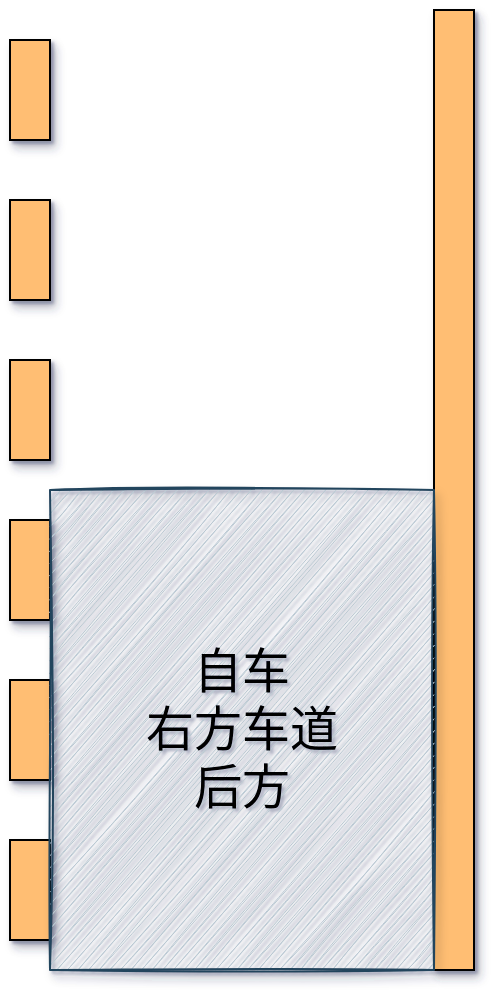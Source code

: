 <mxfile version="20.0.1" type="github">
  <diagram id="zRpgoigiP1IDF4QAEYAz" name="Page-1">
    <mxGraphModel dx="1127" dy="683" grid="1" gridSize="10" guides="1" tooltips="1" connect="1" arrows="1" fold="1" page="1" pageScale="1" pageWidth="827" pageHeight="1169" background="none" math="0" shadow="1">
      <root>
        <mxCell id="0" />
        <mxCell id="1" parent="0" />
        <mxCell id="xNPf7Q8VACPQxdcIyB9K-15" value="" style="rounded=0;whiteSpace=wrap;html=1;fillColor=#FFBE73;shadow=1;" parent="1" vertex="1">
          <mxGeometry x="785" y="130" width="20" height="480" as="geometry" />
        </mxCell>
        <mxCell id="xNPf7Q8VACPQxdcIyB9K-22" value="" style="rounded=0;whiteSpace=wrap;html=1;fillColor=#FFBE73;strokeColor=#000000;shadow=1;" parent="1" vertex="1">
          <mxGeometry x="573" y="145" width="20" height="50" as="geometry" />
        </mxCell>
        <mxCell id="xNPf7Q8VACPQxdcIyB9K-23" value="" style="rounded=0;whiteSpace=wrap;html=1;fillColor=#FFBE73;strokeColor=#000000;shadow=1;" parent="1" vertex="1">
          <mxGeometry x="573" y="225" width="20" height="50" as="geometry" />
        </mxCell>
        <mxCell id="xNPf7Q8VACPQxdcIyB9K-24" value="" style="rounded=0;whiteSpace=wrap;html=1;fillColor=#FFBE73;strokeColor=#000000;shadow=1;" parent="1" vertex="1">
          <mxGeometry x="573" y="305" width="20" height="50" as="geometry" />
        </mxCell>
        <mxCell id="xNPf7Q8VACPQxdcIyB9K-25" value="" style="rounded=0;whiteSpace=wrap;html=1;fillColor=#FFBE73;strokeColor=#000000;shadow=1;" parent="1" vertex="1">
          <mxGeometry x="573" y="385" width="20" height="50" as="geometry" />
        </mxCell>
        <mxCell id="xNPf7Q8VACPQxdcIyB9K-26" value="" style="rounded=0;whiteSpace=wrap;html=1;fillColor=#FFBE73;strokeColor=#000000;shadow=1;" parent="1" vertex="1">
          <mxGeometry x="573" y="465" width="20" height="50" as="geometry" />
        </mxCell>
        <mxCell id="xNPf7Q8VACPQxdcIyB9K-27" value="" style="rounded=0;whiteSpace=wrap;html=1;fillColor=#FFBE73;strokeColor=#000000;shadow=1;" parent="1" vertex="1">
          <mxGeometry x="573" y="545" width="20" height="50" as="geometry" />
        </mxCell>
        <mxCell id="WP3tY2sm5UUjiyCGl9_4-1" value="&lt;div&gt;自车&lt;br&gt;&lt;/div&gt;&lt;div&gt;右方车道&lt;/div&gt;&lt;div&gt;后方&lt;/div&gt;" style="rounded=0;whiteSpace=wrap;html=1;fontFamily=Helvetica;fontSize=24;strokeColor=#23445d;fillColor=#bac8d3;glass=0;sketch=1;shadow=1;" parent="1" vertex="1">
          <mxGeometry x="593" y="370" width="192" height="240" as="geometry" />
        </mxCell>
      </root>
    </mxGraphModel>
  </diagram>
</mxfile>
